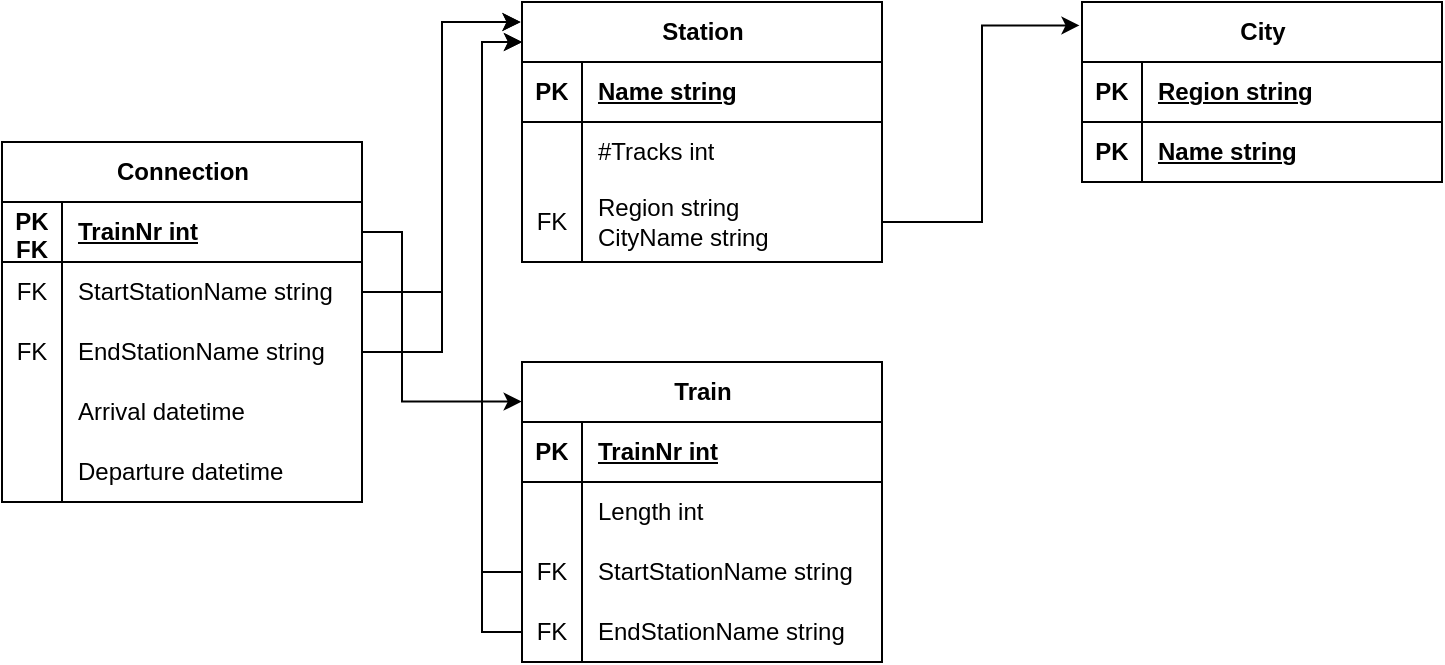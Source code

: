<mxfile version="24.7.8">
  <diagram name="Page-1" id="s7QcBqJNqS7zmXNSR9lL">
    <mxGraphModel dx="1195" dy="866" grid="1" gridSize="10" guides="1" tooltips="1" connect="1" arrows="1" fold="1" page="1" pageScale="1" pageWidth="1654" pageHeight="1169" math="0" shadow="0">
      <root>
        <mxCell id="0" />
        <mxCell id="1" parent="0" />
        <mxCell id="4Mm0Q_NCEDiILos4p7u_-2" value="Station" style="shape=table;startSize=30;container=1;collapsible=1;childLayout=tableLayout;fixedRows=1;rowLines=0;fontStyle=1;align=center;resizeLast=1;html=1;" vertex="1" parent="1">
          <mxGeometry x="760" y="170" width="180" height="130" as="geometry" />
        </mxCell>
        <mxCell id="4Mm0Q_NCEDiILos4p7u_-3" value="" style="shape=tableRow;horizontal=0;startSize=0;swimlaneHead=0;swimlaneBody=0;fillColor=none;collapsible=0;dropTarget=0;points=[[0,0.5],[1,0.5]];portConstraint=eastwest;top=0;left=0;right=0;bottom=1;" vertex="1" parent="4Mm0Q_NCEDiILos4p7u_-2">
          <mxGeometry y="30" width="180" height="30" as="geometry" />
        </mxCell>
        <mxCell id="4Mm0Q_NCEDiILos4p7u_-4" value="PK" style="shape=partialRectangle;connectable=0;fillColor=none;top=0;left=0;bottom=0;right=0;fontStyle=1;overflow=hidden;whiteSpace=wrap;html=1;" vertex="1" parent="4Mm0Q_NCEDiILos4p7u_-3">
          <mxGeometry width="30" height="30" as="geometry">
            <mxRectangle width="30" height="30" as="alternateBounds" />
          </mxGeometry>
        </mxCell>
        <mxCell id="4Mm0Q_NCEDiILos4p7u_-5" value="Name string" style="shape=partialRectangle;connectable=0;fillColor=none;top=0;left=0;bottom=0;right=0;align=left;spacingLeft=6;fontStyle=5;overflow=hidden;whiteSpace=wrap;html=1;" vertex="1" parent="4Mm0Q_NCEDiILos4p7u_-3">
          <mxGeometry x="30" width="150" height="30" as="geometry">
            <mxRectangle width="150" height="30" as="alternateBounds" />
          </mxGeometry>
        </mxCell>
        <mxCell id="4Mm0Q_NCEDiILos4p7u_-6" value="" style="shape=tableRow;horizontal=0;startSize=0;swimlaneHead=0;swimlaneBody=0;fillColor=none;collapsible=0;dropTarget=0;points=[[0,0.5],[1,0.5]];portConstraint=eastwest;top=0;left=0;right=0;bottom=0;" vertex="1" parent="4Mm0Q_NCEDiILos4p7u_-2">
          <mxGeometry y="60" width="180" height="30" as="geometry" />
        </mxCell>
        <mxCell id="4Mm0Q_NCEDiILos4p7u_-7" value="" style="shape=partialRectangle;connectable=0;fillColor=none;top=0;left=0;bottom=0;right=0;editable=1;overflow=hidden;whiteSpace=wrap;html=1;" vertex="1" parent="4Mm0Q_NCEDiILos4p7u_-6">
          <mxGeometry width="30" height="30" as="geometry">
            <mxRectangle width="30" height="30" as="alternateBounds" />
          </mxGeometry>
        </mxCell>
        <mxCell id="4Mm0Q_NCEDiILos4p7u_-8" value="#Tracks int" style="shape=partialRectangle;connectable=0;fillColor=none;top=0;left=0;bottom=0;right=0;align=left;spacingLeft=6;overflow=hidden;whiteSpace=wrap;html=1;" vertex="1" parent="4Mm0Q_NCEDiILos4p7u_-6">
          <mxGeometry x="30" width="150" height="30" as="geometry">
            <mxRectangle width="150" height="30" as="alternateBounds" />
          </mxGeometry>
        </mxCell>
        <mxCell id="4Mm0Q_NCEDiILos4p7u_-32" value="" style="shape=tableRow;horizontal=0;startSize=0;swimlaneHead=0;swimlaneBody=0;fillColor=none;collapsible=0;dropTarget=0;points=[[0,0.5],[1,0.5]];portConstraint=eastwest;top=0;left=0;right=0;bottom=0;" vertex="1" parent="4Mm0Q_NCEDiILos4p7u_-2">
          <mxGeometry y="90" width="180" height="40" as="geometry" />
        </mxCell>
        <mxCell id="4Mm0Q_NCEDiILos4p7u_-33" value="FK" style="shape=partialRectangle;connectable=0;fillColor=none;top=0;left=0;bottom=0;right=0;editable=1;overflow=hidden;whiteSpace=wrap;html=1;" vertex="1" parent="4Mm0Q_NCEDiILos4p7u_-32">
          <mxGeometry width="30" height="40" as="geometry">
            <mxRectangle width="30" height="40" as="alternateBounds" />
          </mxGeometry>
        </mxCell>
        <mxCell id="4Mm0Q_NCEDiILos4p7u_-34" value="Region string&lt;div&gt;&lt;span style=&quot;background-color: initial;&quot;&gt;CityName string&lt;/span&gt;&lt;br&gt;&lt;/div&gt;" style="shape=partialRectangle;connectable=0;fillColor=none;top=0;left=0;bottom=0;right=0;align=left;spacingLeft=6;overflow=hidden;whiteSpace=wrap;html=1;" vertex="1" parent="4Mm0Q_NCEDiILos4p7u_-32">
          <mxGeometry x="30" width="150" height="40" as="geometry">
            <mxRectangle width="150" height="40" as="alternateBounds" />
          </mxGeometry>
        </mxCell>
        <mxCell id="4Mm0Q_NCEDiILos4p7u_-15" value="Train" style="shape=table;startSize=30;container=1;collapsible=1;childLayout=tableLayout;fixedRows=1;rowLines=0;fontStyle=1;align=center;resizeLast=1;html=1;" vertex="1" parent="1">
          <mxGeometry x="760" y="350" width="180" height="150" as="geometry" />
        </mxCell>
        <mxCell id="4Mm0Q_NCEDiILos4p7u_-16" value="" style="shape=tableRow;horizontal=0;startSize=0;swimlaneHead=0;swimlaneBody=0;fillColor=none;collapsible=0;dropTarget=0;points=[[0,0.5],[1,0.5]];portConstraint=eastwest;top=0;left=0;right=0;bottom=1;" vertex="1" parent="4Mm0Q_NCEDiILos4p7u_-15">
          <mxGeometry y="30" width="180" height="30" as="geometry" />
        </mxCell>
        <mxCell id="4Mm0Q_NCEDiILos4p7u_-17" value="PK" style="shape=partialRectangle;connectable=0;fillColor=none;top=0;left=0;bottom=0;right=0;fontStyle=1;overflow=hidden;whiteSpace=wrap;html=1;" vertex="1" parent="4Mm0Q_NCEDiILos4p7u_-16">
          <mxGeometry width="30" height="30" as="geometry">
            <mxRectangle width="30" height="30" as="alternateBounds" />
          </mxGeometry>
        </mxCell>
        <mxCell id="4Mm0Q_NCEDiILos4p7u_-18" value="TrainNr int" style="shape=partialRectangle;connectable=0;fillColor=none;top=0;left=0;bottom=0;right=0;align=left;spacingLeft=6;fontStyle=5;overflow=hidden;whiteSpace=wrap;html=1;" vertex="1" parent="4Mm0Q_NCEDiILos4p7u_-16">
          <mxGeometry x="30" width="150" height="30" as="geometry">
            <mxRectangle width="150" height="30" as="alternateBounds" />
          </mxGeometry>
        </mxCell>
        <mxCell id="4Mm0Q_NCEDiILos4p7u_-19" value="" style="shape=tableRow;horizontal=0;startSize=0;swimlaneHead=0;swimlaneBody=0;fillColor=none;collapsible=0;dropTarget=0;points=[[0,0.5],[1,0.5]];portConstraint=eastwest;top=0;left=0;right=0;bottom=0;" vertex="1" parent="4Mm0Q_NCEDiILos4p7u_-15">
          <mxGeometry y="60" width="180" height="30" as="geometry" />
        </mxCell>
        <mxCell id="4Mm0Q_NCEDiILos4p7u_-20" value="" style="shape=partialRectangle;connectable=0;fillColor=none;top=0;left=0;bottom=0;right=0;editable=1;overflow=hidden;whiteSpace=wrap;html=1;" vertex="1" parent="4Mm0Q_NCEDiILos4p7u_-19">
          <mxGeometry width="30" height="30" as="geometry">
            <mxRectangle width="30" height="30" as="alternateBounds" />
          </mxGeometry>
        </mxCell>
        <mxCell id="4Mm0Q_NCEDiILos4p7u_-21" value="Length int" style="shape=partialRectangle;connectable=0;fillColor=none;top=0;left=0;bottom=0;right=0;align=left;spacingLeft=6;overflow=hidden;whiteSpace=wrap;html=1;" vertex="1" parent="4Mm0Q_NCEDiILos4p7u_-19">
          <mxGeometry x="30" width="150" height="30" as="geometry">
            <mxRectangle width="150" height="30" as="alternateBounds" />
          </mxGeometry>
        </mxCell>
        <mxCell id="4Mm0Q_NCEDiILos4p7u_-39" value="" style="shape=tableRow;horizontal=0;startSize=0;swimlaneHead=0;swimlaneBody=0;fillColor=none;collapsible=0;dropTarget=0;points=[[0,0.5],[1,0.5]];portConstraint=eastwest;top=0;left=0;right=0;bottom=0;" vertex="1" parent="4Mm0Q_NCEDiILos4p7u_-15">
          <mxGeometry y="90" width="180" height="30" as="geometry" />
        </mxCell>
        <mxCell id="4Mm0Q_NCEDiILos4p7u_-40" value="FK" style="shape=partialRectangle;connectable=0;fillColor=none;top=0;left=0;bottom=0;right=0;editable=1;overflow=hidden;whiteSpace=wrap;html=1;" vertex="1" parent="4Mm0Q_NCEDiILos4p7u_-39">
          <mxGeometry width="30" height="30" as="geometry">
            <mxRectangle width="30" height="30" as="alternateBounds" />
          </mxGeometry>
        </mxCell>
        <mxCell id="4Mm0Q_NCEDiILos4p7u_-41" value="StartStationName string" style="shape=partialRectangle;connectable=0;fillColor=none;top=0;left=0;bottom=0;right=0;align=left;spacingLeft=6;overflow=hidden;whiteSpace=wrap;html=1;" vertex="1" parent="4Mm0Q_NCEDiILos4p7u_-39">
          <mxGeometry x="30" width="150" height="30" as="geometry">
            <mxRectangle width="150" height="30" as="alternateBounds" />
          </mxGeometry>
        </mxCell>
        <mxCell id="4Mm0Q_NCEDiILos4p7u_-42" value="" style="shape=tableRow;horizontal=0;startSize=0;swimlaneHead=0;swimlaneBody=0;fillColor=none;collapsible=0;dropTarget=0;points=[[0,0.5],[1,0.5]];portConstraint=eastwest;top=0;left=0;right=0;bottom=0;" vertex="1" parent="4Mm0Q_NCEDiILos4p7u_-15">
          <mxGeometry y="120" width="180" height="30" as="geometry" />
        </mxCell>
        <mxCell id="4Mm0Q_NCEDiILos4p7u_-43" value="FK" style="shape=partialRectangle;connectable=0;fillColor=none;top=0;left=0;bottom=0;right=0;editable=1;overflow=hidden;whiteSpace=wrap;html=1;" vertex="1" parent="4Mm0Q_NCEDiILos4p7u_-42">
          <mxGeometry width="30" height="30" as="geometry">
            <mxRectangle width="30" height="30" as="alternateBounds" />
          </mxGeometry>
        </mxCell>
        <mxCell id="4Mm0Q_NCEDiILos4p7u_-44" value="EndStationName string" style="shape=partialRectangle;connectable=0;fillColor=none;top=0;left=0;bottom=0;right=0;align=left;spacingLeft=6;overflow=hidden;whiteSpace=wrap;html=1;" vertex="1" parent="4Mm0Q_NCEDiILos4p7u_-42">
          <mxGeometry x="30" width="150" height="30" as="geometry">
            <mxRectangle width="150" height="30" as="alternateBounds" />
          </mxGeometry>
        </mxCell>
        <mxCell id="4Mm0Q_NCEDiILos4p7u_-22" value="City" style="shape=table;startSize=30;container=1;collapsible=1;childLayout=tableLayout;fixedRows=1;rowLines=0;fontStyle=1;align=center;resizeLast=1;html=1;" vertex="1" parent="1">
          <mxGeometry x="1040" y="170" width="180" height="90" as="geometry" />
        </mxCell>
        <mxCell id="4Mm0Q_NCEDiILos4p7u_-23" value="" style="shape=tableRow;horizontal=0;startSize=0;swimlaneHead=0;swimlaneBody=0;fillColor=none;collapsible=0;dropTarget=0;points=[[0,0.5],[1,0.5]];portConstraint=eastwest;top=0;left=0;right=0;bottom=1;" vertex="1" parent="4Mm0Q_NCEDiILos4p7u_-22">
          <mxGeometry y="30" width="180" height="30" as="geometry" />
        </mxCell>
        <mxCell id="4Mm0Q_NCEDiILos4p7u_-24" value="PK" style="shape=partialRectangle;connectable=0;fillColor=none;top=0;left=0;bottom=0;right=0;fontStyle=1;overflow=hidden;whiteSpace=wrap;html=1;" vertex="1" parent="4Mm0Q_NCEDiILos4p7u_-23">
          <mxGeometry width="30" height="30" as="geometry">
            <mxRectangle width="30" height="30" as="alternateBounds" />
          </mxGeometry>
        </mxCell>
        <mxCell id="4Mm0Q_NCEDiILos4p7u_-25" value="Region string" style="shape=partialRectangle;connectable=0;fillColor=none;top=0;left=0;bottom=0;right=0;align=left;spacingLeft=6;fontStyle=5;overflow=hidden;whiteSpace=wrap;html=1;" vertex="1" parent="4Mm0Q_NCEDiILos4p7u_-23">
          <mxGeometry x="30" width="150" height="30" as="geometry">
            <mxRectangle width="150" height="30" as="alternateBounds" />
          </mxGeometry>
        </mxCell>
        <mxCell id="4Mm0Q_NCEDiILos4p7u_-29" value="" style="shape=tableRow;horizontal=0;startSize=0;swimlaneHead=0;swimlaneBody=0;fillColor=none;collapsible=0;dropTarget=0;points=[[0,0.5],[1,0.5]];portConstraint=eastwest;top=0;left=0;right=0;bottom=1;" vertex="1" parent="4Mm0Q_NCEDiILos4p7u_-22">
          <mxGeometry y="60" width="180" height="30" as="geometry" />
        </mxCell>
        <mxCell id="4Mm0Q_NCEDiILos4p7u_-30" value="PK" style="shape=partialRectangle;connectable=0;fillColor=none;top=0;left=0;bottom=0;right=0;fontStyle=1;overflow=hidden;whiteSpace=wrap;html=1;" vertex="1" parent="4Mm0Q_NCEDiILos4p7u_-29">
          <mxGeometry width="30" height="30" as="geometry">
            <mxRectangle width="30" height="30" as="alternateBounds" />
          </mxGeometry>
        </mxCell>
        <mxCell id="4Mm0Q_NCEDiILos4p7u_-31" value="Name string" style="shape=partialRectangle;connectable=0;fillColor=none;top=0;left=0;bottom=0;right=0;align=left;spacingLeft=6;fontStyle=5;overflow=hidden;whiteSpace=wrap;html=1;" vertex="1" parent="4Mm0Q_NCEDiILos4p7u_-29">
          <mxGeometry x="30" width="150" height="30" as="geometry">
            <mxRectangle width="150" height="30" as="alternateBounds" />
          </mxGeometry>
        </mxCell>
        <mxCell id="4Mm0Q_NCEDiILos4p7u_-38" style="edgeStyle=orthogonalEdgeStyle;rounded=0;orthogonalLoop=1;jettySize=auto;html=1;entryX=-0.007;entryY=0.13;entryDx=0;entryDy=0;entryPerimeter=0;" edge="1" parent="1" source="4Mm0Q_NCEDiILos4p7u_-32" target="4Mm0Q_NCEDiILos4p7u_-22">
          <mxGeometry relative="1" as="geometry" />
        </mxCell>
        <mxCell id="4Mm0Q_NCEDiILos4p7u_-45" style="edgeStyle=orthogonalEdgeStyle;rounded=0;orthogonalLoop=1;jettySize=auto;html=1;entryX=0;entryY=0.154;entryDx=0;entryDy=0;entryPerimeter=0;" edge="1" parent="1" source="4Mm0Q_NCEDiILos4p7u_-39" target="4Mm0Q_NCEDiILos4p7u_-2">
          <mxGeometry relative="1" as="geometry" />
        </mxCell>
        <mxCell id="4Mm0Q_NCEDiILos4p7u_-46" style="edgeStyle=orthogonalEdgeStyle;rounded=0;orthogonalLoop=1;jettySize=auto;html=1;" edge="1" parent="1" source="4Mm0Q_NCEDiILos4p7u_-42">
          <mxGeometry relative="1" as="geometry">
            <mxPoint x="760" y="190" as="targetPoint" />
            <Array as="points">
              <mxPoint x="740" y="485" />
              <mxPoint x="740" y="190" />
            </Array>
          </mxGeometry>
        </mxCell>
        <mxCell id="4Mm0Q_NCEDiILos4p7u_-47" value="Connection" style="shape=table;startSize=30;container=1;collapsible=1;childLayout=tableLayout;fixedRows=1;rowLines=0;fontStyle=1;align=center;resizeLast=1;html=1;" vertex="1" parent="1">
          <mxGeometry x="500" y="240" width="180" height="180" as="geometry" />
        </mxCell>
        <mxCell id="4Mm0Q_NCEDiILos4p7u_-48" value="" style="shape=tableRow;horizontal=0;startSize=0;swimlaneHead=0;swimlaneBody=0;fillColor=none;collapsible=0;dropTarget=0;points=[[0,0.5],[1,0.5]];portConstraint=eastwest;top=0;left=0;right=0;bottom=1;" vertex="1" parent="4Mm0Q_NCEDiILos4p7u_-47">
          <mxGeometry y="30" width="180" height="30" as="geometry" />
        </mxCell>
        <mxCell id="4Mm0Q_NCEDiILos4p7u_-49" value="PK&lt;div&gt;FK&lt;/div&gt;" style="shape=partialRectangle;connectable=0;fillColor=none;top=0;left=0;bottom=0;right=0;fontStyle=1;overflow=hidden;whiteSpace=wrap;html=1;" vertex="1" parent="4Mm0Q_NCEDiILos4p7u_-48">
          <mxGeometry width="30" height="30" as="geometry">
            <mxRectangle width="30" height="30" as="alternateBounds" />
          </mxGeometry>
        </mxCell>
        <mxCell id="4Mm0Q_NCEDiILos4p7u_-50" value="TrainNr int" style="shape=partialRectangle;connectable=0;fillColor=none;top=0;left=0;bottom=0;right=0;align=left;spacingLeft=6;fontStyle=5;overflow=hidden;whiteSpace=wrap;html=1;" vertex="1" parent="4Mm0Q_NCEDiILos4p7u_-48">
          <mxGeometry x="30" width="150" height="30" as="geometry">
            <mxRectangle width="150" height="30" as="alternateBounds" />
          </mxGeometry>
        </mxCell>
        <mxCell id="4Mm0Q_NCEDiILos4p7u_-51" value="" style="shape=tableRow;horizontal=0;startSize=0;swimlaneHead=0;swimlaneBody=0;fillColor=none;collapsible=0;dropTarget=0;points=[[0,0.5],[1,0.5]];portConstraint=eastwest;top=0;left=0;right=0;bottom=0;" vertex="1" parent="4Mm0Q_NCEDiILos4p7u_-47">
          <mxGeometry y="60" width="180" height="30" as="geometry" />
        </mxCell>
        <mxCell id="4Mm0Q_NCEDiILos4p7u_-52" value="FK" style="shape=partialRectangle;connectable=0;fillColor=none;top=0;left=0;bottom=0;right=0;editable=1;overflow=hidden;whiteSpace=wrap;html=1;" vertex="1" parent="4Mm0Q_NCEDiILos4p7u_-51">
          <mxGeometry width="30" height="30" as="geometry">
            <mxRectangle width="30" height="30" as="alternateBounds" />
          </mxGeometry>
        </mxCell>
        <mxCell id="4Mm0Q_NCEDiILos4p7u_-53" value="StartStationName string" style="shape=partialRectangle;connectable=0;fillColor=none;top=0;left=0;bottom=0;right=0;align=left;spacingLeft=6;overflow=hidden;whiteSpace=wrap;html=1;" vertex="1" parent="4Mm0Q_NCEDiILos4p7u_-51">
          <mxGeometry x="30" width="150" height="30" as="geometry">
            <mxRectangle width="150" height="30" as="alternateBounds" />
          </mxGeometry>
        </mxCell>
        <mxCell id="4Mm0Q_NCEDiILos4p7u_-54" value="" style="shape=tableRow;horizontal=0;startSize=0;swimlaneHead=0;swimlaneBody=0;fillColor=none;collapsible=0;dropTarget=0;points=[[0,0.5],[1,0.5]];portConstraint=eastwest;top=0;left=0;right=0;bottom=0;" vertex="1" parent="4Mm0Q_NCEDiILos4p7u_-47">
          <mxGeometry y="90" width="180" height="30" as="geometry" />
        </mxCell>
        <mxCell id="4Mm0Q_NCEDiILos4p7u_-55" value="FK" style="shape=partialRectangle;connectable=0;fillColor=none;top=0;left=0;bottom=0;right=0;editable=1;overflow=hidden;whiteSpace=wrap;html=1;" vertex="1" parent="4Mm0Q_NCEDiILos4p7u_-54">
          <mxGeometry width="30" height="30" as="geometry">
            <mxRectangle width="30" height="30" as="alternateBounds" />
          </mxGeometry>
        </mxCell>
        <mxCell id="4Mm0Q_NCEDiILos4p7u_-56" value="EndStationName string" style="shape=partialRectangle;connectable=0;fillColor=none;top=0;left=0;bottom=0;right=0;align=left;spacingLeft=6;overflow=hidden;whiteSpace=wrap;html=1;" vertex="1" parent="4Mm0Q_NCEDiILos4p7u_-54">
          <mxGeometry x="30" width="150" height="30" as="geometry">
            <mxRectangle width="150" height="30" as="alternateBounds" />
          </mxGeometry>
        </mxCell>
        <mxCell id="4Mm0Q_NCEDiILos4p7u_-57" value="" style="shape=tableRow;horizontal=0;startSize=0;swimlaneHead=0;swimlaneBody=0;fillColor=none;collapsible=0;dropTarget=0;points=[[0,0.5],[1,0.5]];portConstraint=eastwest;top=0;left=0;right=0;bottom=0;" vertex="1" parent="4Mm0Q_NCEDiILos4p7u_-47">
          <mxGeometry y="120" width="180" height="30" as="geometry" />
        </mxCell>
        <mxCell id="4Mm0Q_NCEDiILos4p7u_-58" value="" style="shape=partialRectangle;connectable=0;fillColor=none;top=0;left=0;bottom=0;right=0;editable=1;overflow=hidden;whiteSpace=wrap;html=1;" vertex="1" parent="4Mm0Q_NCEDiILos4p7u_-57">
          <mxGeometry width="30" height="30" as="geometry">
            <mxRectangle width="30" height="30" as="alternateBounds" />
          </mxGeometry>
        </mxCell>
        <mxCell id="4Mm0Q_NCEDiILos4p7u_-59" value="Arrival datetime" style="shape=partialRectangle;connectable=0;fillColor=none;top=0;left=0;bottom=0;right=0;align=left;spacingLeft=6;overflow=hidden;whiteSpace=wrap;html=1;" vertex="1" parent="4Mm0Q_NCEDiILos4p7u_-57">
          <mxGeometry x="30" width="150" height="30" as="geometry">
            <mxRectangle width="150" height="30" as="alternateBounds" />
          </mxGeometry>
        </mxCell>
        <mxCell id="4Mm0Q_NCEDiILos4p7u_-60" value="" style="shape=tableRow;horizontal=0;startSize=0;swimlaneHead=0;swimlaneBody=0;fillColor=none;collapsible=0;dropTarget=0;points=[[0,0.5],[1,0.5]];portConstraint=eastwest;top=0;left=0;right=0;bottom=0;" vertex="1" parent="4Mm0Q_NCEDiILos4p7u_-47">
          <mxGeometry y="150" width="180" height="30" as="geometry" />
        </mxCell>
        <mxCell id="4Mm0Q_NCEDiILos4p7u_-61" value="" style="shape=partialRectangle;connectable=0;fillColor=none;top=0;left=0;bottom=0;right=0;editable=1;overflow=hidden;whiteSpace=wrap;html=1;" vertex="1" parent="4Mm0Q_NCEDiILos4p7u_-60">
          <mxGeometry width="30" height="30" as="geometry">
            <mxRectangle width="30" height="30" as="alternateBounds" />
          </mxGeometry>
        </mxCell>
        <mxCell id="4Mm0Q_NCEDiILos4p7u_-62" value="Departure datetime" style="shape=partialRectangle;connectable=0;fillColor=none;top=0;left=0;bottom=0;right=0;align=left;spacingLeft=6;overflow=hidden;whiteSpace=wrap;html=1;" vertex="1" parent="4Mm0Q_NCEDiILos4p7u_-60">
          <mxGeometry x="30" width="150" height="30" as="geometry">
            <mxRectangle width="150" height="30" as="alternateBounds" />
          </mxGeometry>
        </mxCell>
        <mxCell id="4Mm0Q_NCEDiILos4p7u_-63" style="edgeStyle=orthogonalEdgeStyle;rounded=0;orthogonalLoop=1;jettySize=auto;html=1;entryX=-0.004;entryY=0.077;entryDx=0;entryDy=0;entryPerimeter=0;" edge="1" parent="1" source="4Mm0Q_NCEDiILos4p7u_-51" target="4Mm0Q_NCEDiILos4p7u_-2">
          <mxGeometry relative="1" as="geometry" />
        </mxCell>
        <mxCell id="4Mm0Q_NCEDiILos4p7u_-64" style="edgeStyle=orthogonalEdgeStyle;rounded=0;orthogonalLoop=1;jettySize=auto;html=1;entryX=-0.004;entryY=0.077;entryDx=0;entryDy=0;entryPerimeter=0;" edge="1" parent="1" source="4Mm0Q_NCEDiILos4p7u_-54" target="4Mm0Q_NCEDiILos4p7u_-2">
          <mxGeometry relative="1" as="geometry" />
        </mxCell>
        <mxCell id="4Mm0Q_NCEDiILos4p7u_-65" style="edgeStyle=orthogonalEdgeStyle;rounded=0;orthogonalLoop=1;jettySize=auto;html=1;entryX=-0.001;entryY=0.132;entryDx=0;entryDy=0;entryPerimeter=0;" edge="1" parent="1" source="4Mm0Q_NCEDiILos4p7u_-48" target="4Mm0Q_NCEDiILos4p7u_-15">
          <mxGeometry relative="1" as="geometry">
            <Array as="points">
              <mxPoint x="700" y="285" />
              <mxPoint x="700" y="370" />
            </Array>
          </mxGeometry>
        </mxCell>
      </root>
    </mxGraphModel>
  </diagram>
</mxfile>
